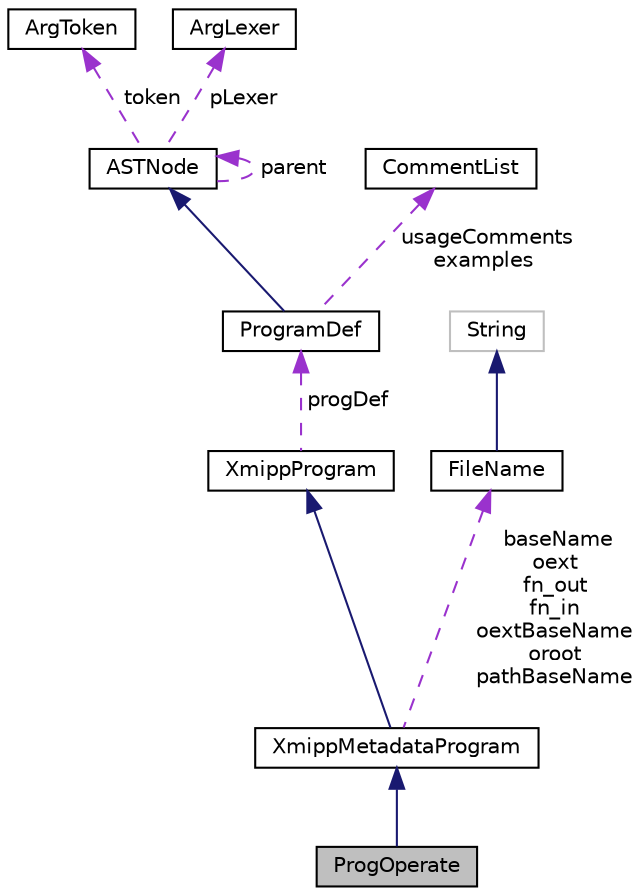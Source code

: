 digraph "ProgOperate"
{
  edge [fontname="Helvetica",fontsize="10",labelfontname="Helvetica",labelfontsize="10"];
  node [fontname="Helvetica",fontsize="10",shape=record];
  Node5 [label="ProgOperate",height=0.2,width=0.4,color="black", fillcolor="grey75", style="filled", fontcolor="black"];
  Node6 -> Node5 [dir="back",color="midnightblue",fontsize="10",style="solid",fontname="Helvetica"];
  Node6 [label="XmippMetadataProgram",height=0.2,width=0.4,color="black", fillcolor="white", style="filled",URL="$classXmippMetadataProgram.html"];
  Node7 -> Node6 [dir="back",color="midnightblue",fontsize="10",style="solid",fontname="Helvetica"];
  Node7 [label="XmippProgram",height=0.2,width=0.4,color="black", fillcolor="white", style="filled",URL="$classXmippProgram.html"];
  Node8 -> Node7 [dir="back",color="darkorchid3",fontsize="10",style="dashed",label=" progDef" ,fontname="Helvetica"];
  Node8 [label="ProgramDef",height=0.2,width=0.4,color="black", fillcolor="white", style="filled",URL="$classProgramDef.html"];
  Node9 -> Node8 [dir="back",color="midnightblue",fontsize="10",style="solid",fontname="Helvetica"];
  Node9 [label="ASTNode",height=0.2,width=0.4,color="black", fillcolor="white", style="filled",URL="$classASTNode.html"];
  Node10 -> Node9 [dir="back",color="darkorchid3",fontsize="10",style="dashed",label=" token" ,fontname="Helvetica"];
  Node10 [label="ArgToken",height=0.2,width=0.4,color="black", fillcolor="white", style="filled",URL="$classArgToken.html"];
  Node11 -> Node9 [dir="back",color="darkorchid3",fontsize="10",style="dashed",label=" pLexer" ,fontname="Helvetica"];
  Node11 [label="ArgLexer",height=0.2,width=0.4,color="black", fillcolor="white", style="filled",URL="$classArgLexer.html"];
  Node9 -> Node9 [dir="back",color="darkorchid3",fontsize="10",style="dashed",label=" parent" ,fontname="Helvetica"];
  Node12 -> Node8 [dir="back",color="darkorchid3",fontsize="10",style="dashed",label=" usageComments\nexamples" ,fontname="Helvetica"];
  Node12 [label="CommentList",height=0.2,width=0.4,color="black", fillcolor="white", style="filled",URL="$classCommentList.html"];
  Node13 -> Node6 [dir="back",color="darkorchid3",fontsize="10",style="dashed",label=" baseName\noext\nfn_out\nfn_in\noextBaseName\noroot\npathBaseName" ,fontname="Helvetica"];
  Node13 [label="FileName",height=0.2,width=0.4,color="black", fillcolor="white", style="filled",URL="$classFileName.html"];
  Node14 -> Node13 [dir="back",color="midnightblue",fontsize="10",style="solid",fontname="Helvetica"];
  Node14 [label="String",height=0.2,width=0.4,color="grey75", fillcolor="white", style="filled"];
}

